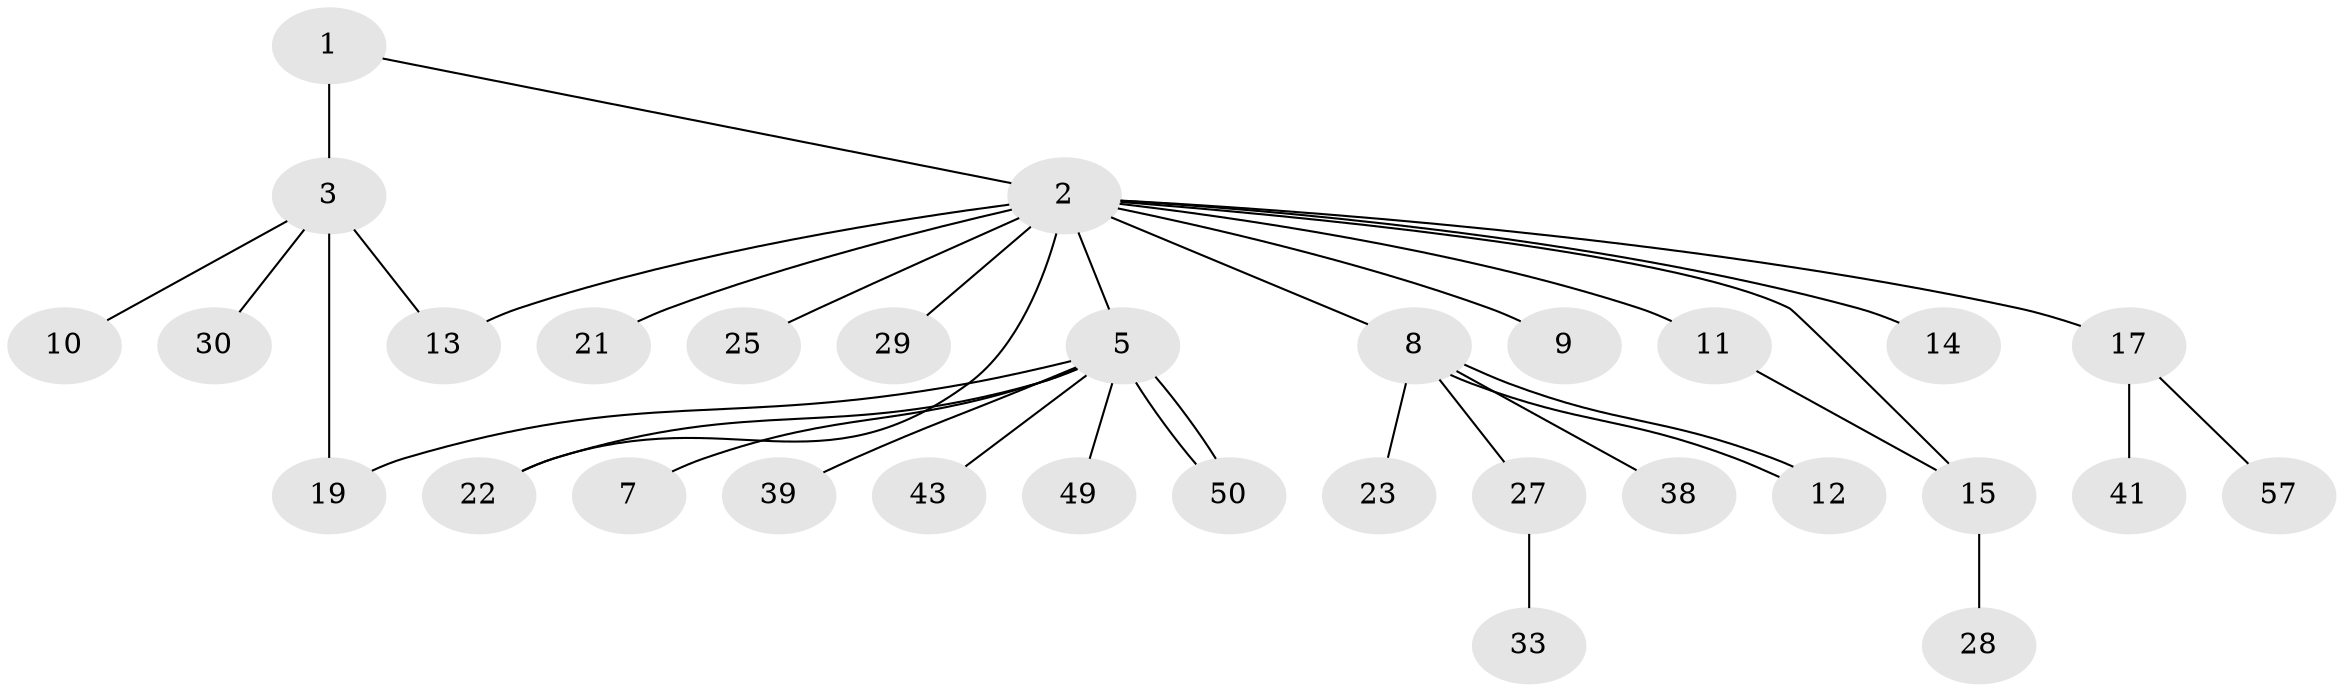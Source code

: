 // original degree distribution, {5: 0.016129032258064516, 19: 0.016129032258064516, 7: 0.016129032258064516, 4: 0.04838709677419355, 9: 0.03225806451612903, 2: 0.16129032258064516, 1: 0.5967741935483871, 3: 0.0967741935483871, 6: 0.016129032258064516}
// Generated by graph-tools (version 1.1) at 2025/14/03/09/25 04:14:23]
// undirected, 31 vertices, 36 edges
graph export_dot {
graph [start="1"]
  node [color=gray90,style=filled];
  1 [super="+26+16+55"];
  2 [super="+18+37+47+56+59"];
  3 [super="+24+4+6"];
  5;
  7;
  8 [super="+36+46+62"];
  9;
  10;
  11 [super="+58"];
  12 [super="+45+51"];
  13;
  14;
  15 [super="+20+44+52"];
  17;
  19 [super="+32"];
  21;
  22 [super="+34"];
  23;
  25;
  27;
  28;
  29;
  30 [super="+53+54"];
  33;
  38;
  39;
  41;
  43;
  49;
  50;
  57;
  1 -- 2;
  1 -- 3 [weight=3];
  2 -- 5;
  2 -- 8;
  2 -- 9;
  2 -- 11;
  2 -- 14;
  2 -- 15;
  2 -- 17;
  2 -- 21;
  2 -- 25;
  2 -- 29;
  2 -- 22 [weight=2];
  2 -- 13;
  3 -- 10;
  3 -- 13;
  3 -- 19;
  3 -- 30;
  5 -- 7;
  5 -- 19;
  5 -- 22;
  5 -- 39;
  5 -- 43;
  5 -- 49;
  5 -- 50;
  5 -- 50;
  8 -- 12;
  8 -- 12;
  8 -- 23;
  8 -- 27;
  8 -- 38;
  11 -- 15;
  15 -- 28;
  17 -- 41;
  17 -- 57;
  27 -- 33;
}
